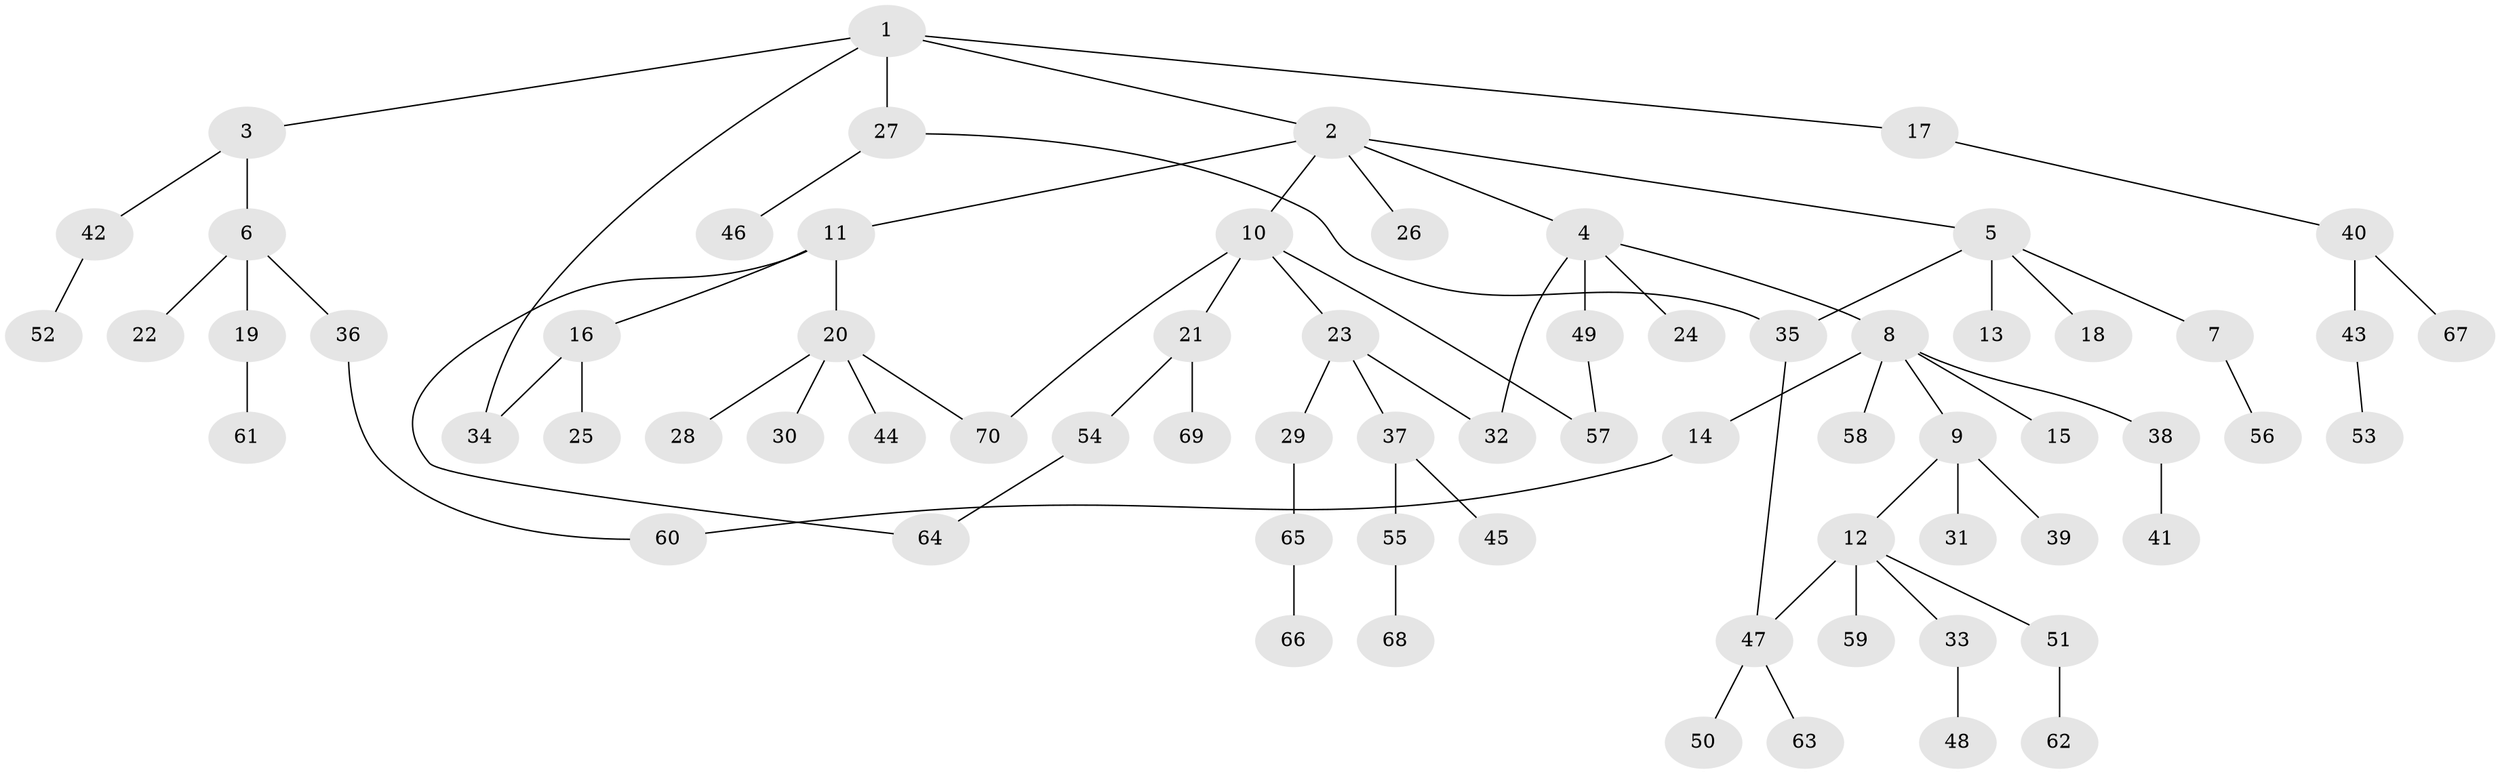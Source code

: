 // coarse degree distribution, {5: 0.08695652173913043, 8: 0.021739130434782608, 3: 0.13043478260869565, 6: 0.021739130434782608, 1: 0.5, 7: 0.021739130434782608, 2: 0.17391304347826086, 4: 0.043478260869565216}
// Generated by graph-tools (version 1.1) at 2025/23/03/03/25 07:23:31]
// undirected, 70 vertices, 77 edges
graph export_dot {
graph [start="1"]
  node [color=gray90,style=filled];
  1;
  2;
  3;
  4;
  5;
  6;
  7;
  8;
  9;
  10;
  11;
  12;
  13;
  14;
  15;
  16;
  17;
  18;
  19;
  20;
  21;
  22;
  23;
  24;
  25;
  26;
  27;
  28;
  29;
  30;
  31;
  32;
  33;
  34;
  35;
  36;
  37;
  38;
  39;
  40;
  41;
  42;
  43;
  44;
  45;
  46;
  47;
  48;
  49;
  50;
  51;
  52;
  53;
  54;
  55;
  56;
  57;
  58;
  59;
  60;
  61;
  62;
  63;
  64;
  65;
  66;
  67;
  68;
  69;
  70;
  1 -- 2;
  1 -- 3;
  1 -- 17;
  1 -- 27;
  1 -- 34;
  2 -- 4;
  2 -- 5;
  2 -- 10;
  2 -- 11;
  2 -- 26;
  3 -- 6;
  3 -- 42;
  4 -- 8;
  4 -- 24;
  4 -- 32;
  4 -- 49;
  5 -- 7;
  5 -- 13;
  5 -- 18;
  5 -- 35;
  6 -- 19;
  6 -- 22;
  6 -- 36;
  7 -- 56;
  8 -- 9;
  8 -- 14;
  8 -- 15;
  8 -- 38;
  8 -- 58;
  9 -- 12;
  9 -- 31;
  9 -- 39;
  10 -- 21;
  10 -- 23;
  10 -- 70;
  10 -- 57;
  11 -- 16;
  11 -- 20;
  11 -- 64;
  12 -- 33;
  12 -- 51;
  12 -- 59;
  12 -- 47;
  14 -- 60;
  16 -- 25;
  16 -- 34;
  17 -- 40;
  19 -- 61;
  20 -- 28;
  20 -- 30;
  20 -- 44;
  20 -- 70;
  21 -- 54;
  21 -- 69;
  23 -- 29;
  23 -- 37;
  23 -- 32;
  27 -- 35;
  27 -- 46;
  29 -- 65;
  33 -- 48;
  35 -- 47;
  36 -- 60;
  37 -- 45;
  37 -- 55;
  38 -- 41;
  40 -- 43;
  40 -- 67;
  42 -- 52;
  43 -- 53;
  47 -- 50;
  47 -- 63;
  49 -- 57;
  51 -- 62;
  54 -- 64;
  55 -- 68;
  65 -- 66;
}
